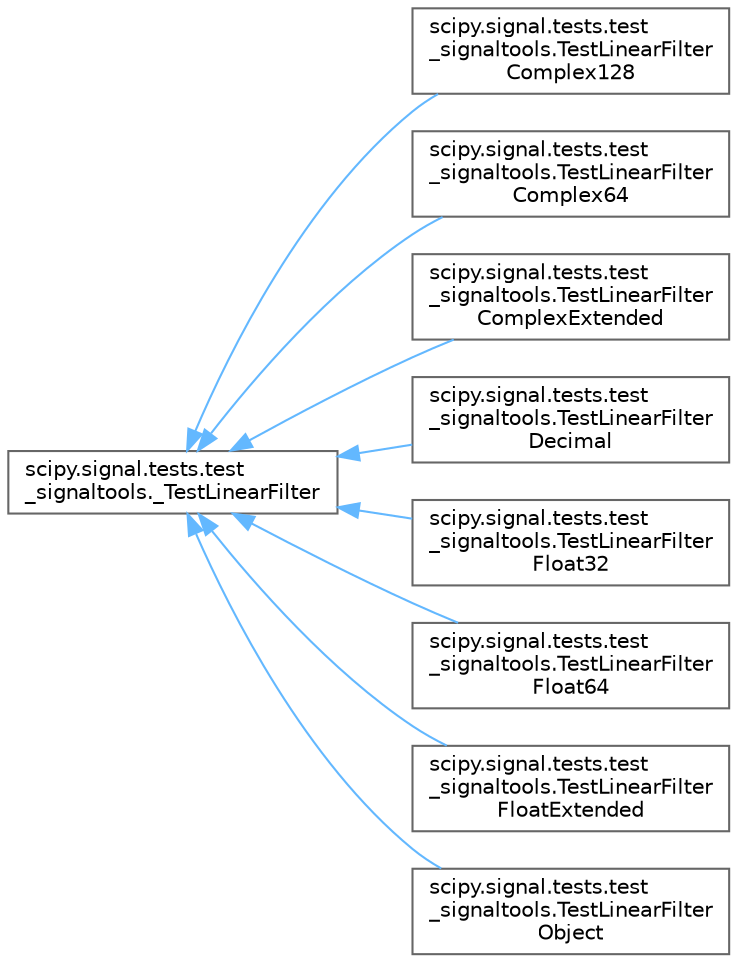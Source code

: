 digraph "Graphical Class Hierarchy"
{
 // LATEX_PDF_SIZE
  bgcolor="transparent";
  edge [fontname=Helvetica,fontsize=10,labelfontname=Helvetica,labelfontsize=10];
  node [fontname=Helvetica,fontsize=10,shape=box,height=0.2,width=0.4];
  rankdir="LR";
  Node0 [id="Node000000",label="scipy.signal.tests.test\l_signaltools._TestLinearFilter",height=0.2,width=0.4,color="grey40", fillcolor="white", style="filled",URL="$d0/db9/classscipy_1_1signal_1_1tests_1_1test__signaltools_1_1__TestLinearFilter.html",tooltip=" "];
  Node0 -> Node1 [id="edge5312_Node000000_Node000001",dir="back",color="steelblue1",style="solid",tooltip=" "];
  Node1 [id="Node000001",label="scipy.signal.tests.test\l_signaltools.TestLinearFilter\lComplex128",height=0.2,width=0.4,color="grey40", fillcolor="white", style="filled",URL="$d8/d74/classscipy_1_1signal_1_1tests_1_1test__signaltools_1_1TestLinearFilterComplex128.html",tooltip=" "];
  Node0 -> Node2 [id="edge5313_Node000000_Node000002",dir="back",color="steelblue1",style="solid",tooltip=" "];
  Node2 [id="Node000002",label="scipy.signal.tests.test\l_signaltools.TestLinearFilter\lComplex64",height=0.2,width=0.4,color="grey40", fillcolor="white", style="filled",URL="$d2/d26/classscipy_1_1signal_1_1tests_1_1test__signaltools_1_1TestLinearFilterComplex64.html",tooltip=" "];
  Node0 -> Node3 [id="edge5314_Node000000_Node000003",dir="back",color="steelblue1",style="solid",tooltip=" "];
  Node3 [id="Node000003",label="scipy.signal.tests.test\l_signaltools.TestLinearFilter\lComplexExtended",height=0.2,width=0.4,color="grey40", fillcolor="white", style="filled",URL="$d6/deb/classscipy_1_1signal_1_1tests_1_1test__signaltools_1_1TestLinearFilterComplexExtended.html",tooltip=" "];
  Node0 -> Node4 [id="edge5315_Node000000_Node000004",dir="back",color="steelblue1",style="solid",tooltip=" "];
  Node4 [id="Node000004",label="scipy.signal.tests.test\l_signaltools.TestLinearFilter\lDecimal",height=0.2,width=0.4,color="grey40", fillcolor="white", style="filled",URL="$d8/dcf/classscipy_1_1signal_1_1tests_1_1test__signaltools_1_1TestLinearFilterDecimal.html",tooltip=" "];
  Node0 -> Node5 [id="edge5316_Node000000_Node000005",dir="back",color="steelblue1",style="solid",tooltip=" "];
  Node5 [id="Node000005",label="scipy.signal.tests.test\l_signaltools.TestLinearFilter\lFloat32",height=0.2,width=0.4,color="grey40", fillcolor="white", style="filled",URL="$d3/d32/classscipy_1_1signal_1_1tests_1_1test__signaltools_1_1TestLinearFilterFloat32.html",tooltip=" "];
  Node0 -> Node6 [id="edge5317_Node000000_Node000006",dir="back",color="steelblue1",style="solid",tooltip=" "];
  Node6 [id="Node000006",label="scipy.signal.tests.test\l_signaltools.TestLinearFilter\lFloat64",height=0.2,width=0.4,color="grey40", fillcolor="white", style="filled",URL="$d6/dee/classscipy_1_1signal_1_1tests_1_1test__signaltools_1_1TestLinearFilterFloat64.html",tooltip=" "];
  Node0 -> Node7 [id="edge5318_Node000000_Node000007",dir="back",color="steelblue1",style="solid",tooltip=" "];
  Node7 [id="Node000007",label="scipy.signal.tests.test\l_signaltools.TestLinearFilter\lFloatExtended",height=0.2,width=0.4,color="grey40", fillcolor="white", style="filled",URL="$d8/d45/classscipy_1_1signal_1_1tests_1_1test__signaltools_1_1TestLinearFilterFloatExtended.html",tooltip=" "];
  Node0 -> Node8 [id="edge5319_Node000000_Node000008",dir="back",color="steelblue1",style="solid",tooltip=" "];
  Node8 [id="Node000008",label="scipy.signal.tests.test\l_signaltools.TestLinearFilter\lObject",height=0.2,width=0.4,color="grey40", fillcolor="white", style="filled",URL="$d0/de5/classscipy_1_1signal_1_1tests_1_1test__signaltools_1_1TestLinearFilterObject.html",tooltip=" "];
}
